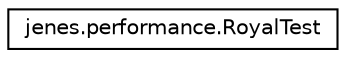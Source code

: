 digraph "Representación gráfica de la clase"
{
  edge [fontname="Helvetica",fontsize="10",labelfontname="Helvetica",labelfontsize="10"];
  node [fontname="Helvetica",fontsize="10",shape=record];
  rankdir="LR";
  Node1 [label="jenes.performance.RoyalTest",height=0.2,width=0.4,color="black", fillcolor="white", style="filled",URL="$classjenes_1_1performance_1_1_royal_test.html"];
}
